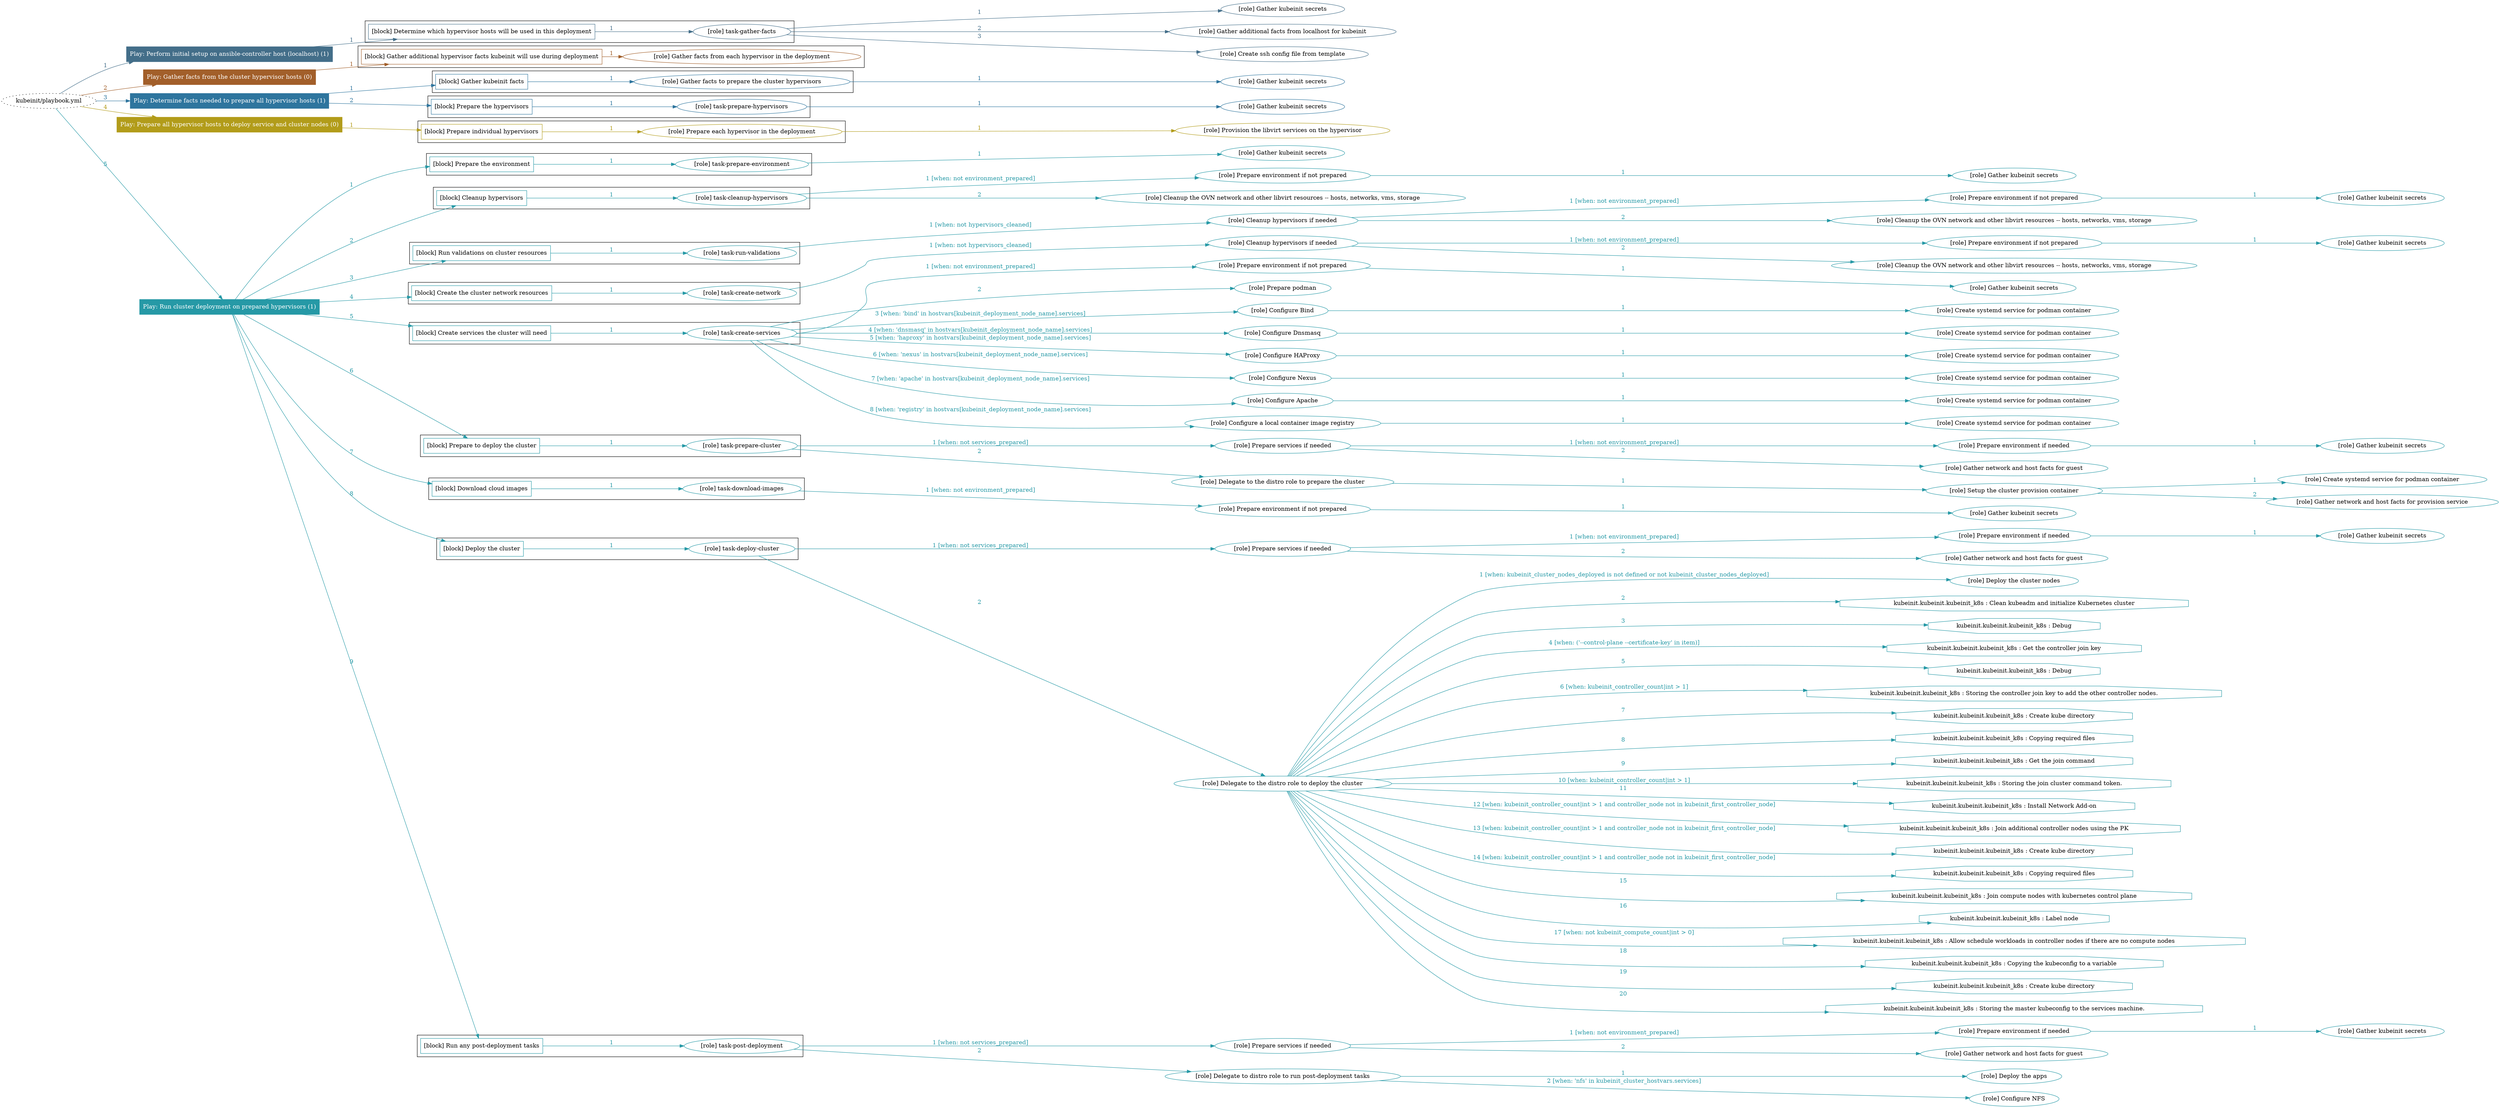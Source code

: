digraph {
	graph [concentrate=true ordering=in rankdir=LR ratio=fill]
	edge [esep=5 sep=10]
	"kubeinit/playbook.yml" [URL="/home/runner/work/kubeinit/kubeinit/kubeinit/playbook.yml" id=playbook_267b34f5 style=dotted]
	play_cfb86405 [label="Play: Perform initial setup on ansible-controller host (localhost) (1)" URL="/home/runner/work/kubeinit/kubeinit/kubeinit/playbook.yml" color="#436e89" fontcolor="#ffffff" id=play_cfb86405 shape=box style=filled tooltip=localhost]
	"kubeinit/playbook.yml" -> play_cfb86405 [label="1 " color="#436e89" fontcolor="#436e89" id=edge_9a1e7fe1 labeltooltip="1 " tooltip="1 "]
	subgraph "Gather kubeinit secrets" {
		role_c4e61688 [label="[role] Gather kubeinit secrets" URL="/home/runner/.ansible/collections/ansible_collections/kubeinit/kubeinit/roles/kubeinit_prepare/tasks/build_hypervisors_group.yml" color="#436e89" id=role_c4e61688 tooltip="Gather kubeinit secrets"]
	}
	subgraph "Gather additional facts from localhost for kubeinit" {
		role_446fd582 [label="[role] Gather additional facts from localhost for kubeinit" URL="/home/runner/.ansible/collections/ansible_collections/kubeinit/kubeinit/roles/kubeinit_prepare/tasks/build_hypervisors_group.yml" color="#436e89" id=role_446fd582 tooltip="Gather additional facts from localhost for kubeinit"]
	}
	subgraph "Create ssh config file from template" {
		role_e66ee4c1 [label="[role] Create ssh config file from template" URL="/home/runner/.ansible/collections/ansible_collections/kubeinit/kubeinit/roles/kubeinit_prepare/tasks/build_hypervisors_group.yml" color="#436e89" id=role_e66ee4c1 tooltip="Create ssh config file from template"]
	}
	subgraph "task-gather-facts" {
		role_22a87d66 [label="[role] task-gather-facts" URL="/home/runner/work/kubeinit/kubeinit/kubeinit/playbook.yml" color="#436e89" id=role_22a87d66 tooltip="task-gather-facts"]
		role_22a87d66 -> role_c4e61688 [label="1 " color="#436e89" fontcolor="#436e89" id=edge_9103dabb labeltooltip="1 " tooltip="1 "]
		role_22a87d66 -> role_446fd582 [label="2 " color="#436e89" fontcolor="#436e89" id=edge_141a5b4f labeltooltip="2 " tooltip="2 "]
		role_22a87d66 -> role_e66ee4c1 [label="3 " color="#436e89" fontcolor="#436e89" id=edge_f1392f89 labeltooltip="3 " tooltip="3 "]
	}
	subgraph "Play: Perform initial setup on ansible-controller host (localhost) (1)" {
		play_cfb86405 -> block_84fcfa62 [label=1 color="#436e89" fontcolor="#436e89" id=edge_03a87aba labeltooltip=1 tooltip=1]
		subgraph cluster_block_84fcfa62 {
			block_84fcfa62 [label="[block] Determine which hypervisor hosts will be used in this deployment" URL="/home/runner/work/kubeinit/kubeinit/kubeinit/playbook.yml" color="#436e89" id=block_84fcfa62 labeltooltip="Determine which hypervisor hosts will be used in this deployment" shape=box tooltip="Determine which hypervisor hosts will be used in this deployment"]
			block_84fcfa62 -> role_22a87d66 [label="1 " color="#436e89" fontcolor="#436e89" id=edge_a65cfc21 labeltooltip="1 " tooltip="1 "]
		}
	}
	play_f29558e9 [label="Play: Gather facts from the cluster hypervisor hosts (0)" URL="/home/runner/work/kubeinit/kubeinit/kubeinit/playbook.yml" color="#a25f2a" fontcolor="#ffffff" id=play_f29558e9 shape=box style=filled tooltip="Play: Gather facts from the cluster hypervisor hosts (0)"]
	"kubeinit/playbook.yml" -> play_f29558e9 [label="2 " color="#a25f2a" fontcolor="#a25f2a" id=edge_fa985500 labeltooltip="2 " tooltip="2 "]
	subgraph "Gather facts from each hypervisor in the deployment" {
		role_2090aa0c [label="[role] Gather facts from each hypervisor in the deployment" URL="/home/runner/work/kubeinit/kubeinit/kubeinit/playbook.yml" color="#a25f2a" id=role_2090aa0c tooltip="Gather facts from each hypervisor in the deployment"]
	}
	subgraph "Play: Gather facts from the cluster hypervisor hosts (0)" {
		play_f29558e9 -> block_03d14a46 [label=1 color="#a25f2a" fontcolor="#a25f2a" id=edge_c8e59771 labeltooltip=1 tooltip=1]
		subgraph cluster_block_03d14a46 {
			block_03d14a46 [label="[block] Gather additional hypervisor facts kubeinit will use during deployment" URL="/home/runner/work/kubeinit/kubeinit/kubeinit/playbook.yml" color="#a25f2a" id=block_03d14a46 labeltooltip="Gather additional hypervisor facts kubeinit will use during deployment" shape=box tooltip="Gather additional hypervisor facts kubeinit will use during deployment"]
			block_03d14a46 -> role_2090aa0c [label="1 " color="#a25f2a" fontcolor="#a25f2a" id=edge_35c76706 labeltooltip="1 " tooltip="1 "]
		}
	}
	play_41bcc16f [label="Play: Determine facts needed to prepare all hypervisor hosts (1)" URL="/home/runner/work/kubeinit/kubeinit/kubeinit/playbook.yml" color="#2e759e" fontcolor="#ffffff" id=play_41bcc16f shape=box style=filled tooltip=localhost]
	"kubeinit/playbook.yml" -> play_41bcc16f [label="3 " color="#2e759e" fontcolor="#2e759e" id=edge_e042280f labeltooltip="3 " tooltip="3 "]
	subgraph "Gather kubeinit secrets" {
		role_1fe06afa [label="[role] Gather kubeinit secrets" URL="/home/runner/.ansible/collections/ansible_collections/kubeinit/kubeinit/roles/kubeinit_prepare/tasks/gather_kubeinit_facts.yml" color="#2e759e" id=role_1fe06afa tooltip="Gather kubeinit secrets"]
	}
	subgraph "Gather facts to prepare the cluster hypervisors" {
		role_52e8d677 [label="[role] Gather facts to prepare the cluster hypervisors" URL="/home/runner/work/kubeinit/kubeinit/kubeinit/playbook.yml" color="#2e759e" id=role_52e8d677 tooltip="Gather facts to prepare the cluster hypervisors"]
		role_52e8d677 -> role_1fe06afa [label="1 " color="#2e759e" fontcolor="#2e759e" id=edge_5200043b labeltooltip="1 " tooltip="1 "]
	}
	subgraph "Gather kubeinit secrets" {
		role_bd03161e [label="[role] Gather kubeinit secrets" URL="/home/runner/.ansible/collections/ansible_collections/kubeinit/kubeinit/roles/kubeinit_prepare/tasks/gather_kubeinit_facts.yml" color="#2e759e" id=role_bd03161e tooltip="Gather kubeinit secrets"]
	}
	subgraph "task-prepare-hypervisors" {
		role_c8cdb16c [label="[role] task-prepare-hypervisors" URL="/home/runner/work/kubeinit/kubeinit/kubeinit/playbook.yml" color="#2e759e" id=role_c8cdb16c tooltip="task-prepare-hypervisors"]
		role_c8cdb16c -> role_bd03161e [label="1 " color="#2e759e" fontcolor="#2e759e" id=edge_f2d3259c labeltooltip="1 " tooltip="1 "]
	}
	subgraph "Play: Determine facts needed to prepare all hypervisor hosts (1)" {
		play_41bcc16f -> block_d14de48f [label=1 color="#2e759e" fontcolor="#2e759e" id=edge_2d37795e labeltooltip=1 tooltip=1]
		subgraph cluster_block_d14de48f {
			block_d14de48f [label="[block] Gather kubeinit facts" URL="/home/runner/work/kubeinit/kubeinit/kubeinit/playbook.yml" color="#2e759e" id=block_d14de48f labeltooltip="Gather kubeinit facts" shape=box tooltip="Gather kubeinit facts"]
			block_d14de48f -> role_52e8d677 [label="1 " color="#2e759e" fontcolor="#2e759e" id=edge_802eb917 labeltooltip="1 " tooltip="1 "]
		}
		play_41bcc16f -> block_8c5f31ff [label=2 color="#2e759e" fontcolor="#2e759e" id=edge_67c071f2 labeltooltip=2 tooltip=2]
		subgraph cluster_block_8c5f31ff {
			block_8c5f31ff [label="[block] Prepare the hypervisors" URL="/home/runner/work/kubeinit/kubeinit/kubeinit/playbook.yml" color="#2e759e" id=block_8c5f31ff labeltooltip="Prepare the hypervisors" shape=box tooltip="Prepare the hypervisors"]
			block_8c5f31ff -> role_c8cdb16c [label="1 " color="#2e759e" fontcolor="#2e759e" id=edge_d0198527 labeltooltip="1 " tooltip="1 "]
		}
	}
	play_d0228e97 [label="Play: Prepare all hypervisor hosts to deploy service and cluster nodes (0)" URL="/home/runner/work/kubeinit/kubeinit/kubeinit/playbook.yml" color="#b29c1a" fontcolor="#ffffff" id=play_d0228e97 shape=box style=filled tooltip="Play: Prepare all hypervisor hosts to deploy service and cluster nodes (0)"]
	"kubeinit/playbook.yml" -> play_d0228e97 [label="4 " color="#b29c1a" fontcolor="#b29c1a" id=edge_0a2c3f4d labeltooltip="4 " tooltip="4 "]
	subgraph "Provision the libvirt services on the hypervisor" {
		role_b2a4c560 [label="[role] Provision the libvirt services on the hypervisor" URL="/home/runner/.ansible/collections/ansible_collections/kubeinit/kubeinit/roles/kubeinit_prepare/tasks/prepare_hypervisor.yml" color="#b29c1a" id=role_b2a4c560 tooltip="Provision the libvirt services on the hypervisor"]
	}
	subgraph "Prepare each hypervisor in the deployment" {
		role_1ab6c9b9 [label="[role] Prepare each hypervisor in the deployment" URL="/home/runner/work/kubeinit/kubeinit/kubeinit/playbook.yml" color="#b29c1a" id=role_1ab6c9b9 tooltip="Prepare each hypervisor in the deployment"]
		role_1ab6c9b9 -> role_b2a4c560 [label="1 " color="#b29c1a" fontcolor="#b29c1a" id=edge_99f710c9 labeltooltip="1 " tooltip="1 "]
	}
	subgraph "Play: Prepare all hypervisor hosts to deploy service and cluster nodes (0)" {
		play_d0228e97 -> block_2d0dc244 [label=1 color="#b29c1a" fontcolor="#b29c1a" id=edge_32101f34 labeltooltip=1 tooltip=1]
		subgraph cluster_block_2d0dc244 {
			block_2d0dc244 [label="[block] Prepare individual hypervisors" URL="/home/runner/work/kubeinit/kubeinit/kubeinit/playbook.yml" color="#b29c1a" id=block_2d0dc244 labeltooltip="Prepare individual hypervisors" shape=box tooltip="Prepare individual hypervisors"]
			block_2d0dc244 -> role_1ab6c9b9 [label="1 " color="#b29c1a" fontcolor="#b29c1a" id=edge_76af52b1 labeltooltip="1 " tooltip="1 "]
		}
	}
	play_51a0118c [label="Play: Run cluster deployment on prepared hypervisors (1)" URL="/home/runner/work/kubeinit/kubeinit/kubeinit/playbook.yml" color="#2699a6" fontcolor="#ffffff" id=play_51a0118c shape=box style=filled tooltip=localhost]
	"kubeinit/playbook.yml" -> play_51a0118c [label="5 " color="#2699a6" fontcolor="#2699a6" id=edge_ab1a7d88 labeltooltip="5 " tooltip="5 "]
	subgraph "Gather kubeinit secrets" {
		role_6c624780 [label="[role] Gather kubeinit secrets" URL="/home/runner/.ansible/collections/ansible_collections/kubeinit/kubeinit/roles/kubeinit_prepare/tasks/gather_kubeinit_facts.yml" color="#2699a6" id=role_6c624780 tooltip="Gather kubeinit secrets"]
	}
	subgraph "task-prepare-environment" {
		role_34e4478d [label="[role] task-prepare-environment" URL="/home/runner/work/kubeinit/kubeinit/kubeinit/playbook.yml" color="#2699a6" id=role_34e4478d tooltip="task-prepare-environment"]
		role_34e4478d -> role_6c624780 [label="1 " color="#2699a6" fontcolor="#2699a6" id=edge_7e42ebcf labeltooltip="1 " tooltip="1 "]
	}
	subgraph "Gather kubeinit secrets" {
		role_11ab115b [label="[role] Gather kubeinit secrets" URL="/home/runner/.ansible/collections/ansible_collections/kubeinit/kubeinit/roles/kubeinit_prepare/tasks/gather_kubeinit_facts.yml" color="#2699a6" id=role_11ab115b tooltip="Gather kubeinit secrets"]
	}
	subgraph "Prepare environment if not prepared" {
		role_4e294cfa [label="[role] Prepare environment if not prepared" URL="/home/runner/.ansible/collections/ansible_collections/kubeinit/kubeinit/roles/kubeinit_prepare/tasks/cleanup_hypervisors.yml" color="#2699a6" id=role_4e294cfa tooltip="Prepare environment if not prepared"]
		role_4e294cfa -> role_11ab115b [label="1 " color="#2699a6" fontcolor="#2699a6" id=edge_221f16f3 labeltooltip="1 " tooltip="1 "]
	}
	subgraph "Cleanup the OVN network and other libvirt resources -- hosts, networks, vms, storage" {
		role_b98d9aa7 [label="[role] Cleanup the OVN network and other libvirt resources -- hosts, networks, vms, storage" URL="/home/runner/.ansible/collections/ansible_collections/kubeinit/kubeinit/roles/kubeinit_prepare/tasks/cleanup_hypervisors.yml" color="#2699a6" id=role_b98d9aa7 tooltip="Cleanup the OVN network and other libvirt resources -- hosts, networks, vms, storage"]
	}
	subgraph "task-cleanup-hypervisors" {
		role_f7abc70f [label="[role] task-cleanup-hypervisors" URL="/home/runner/work/kubeinit/kubeinit/kubeinit/playbook.yml" color="#2699a6" id=role_f7abc70f tooltip="task-cleanup-hypervisors"]
		role_f7abc70f -> role_4e294cfa [label="1 [when: not environment_prepared]" color="#2699a6" fontcolor="#2699a6" id=edge_f1f7a21a labeltooltip="1 [when: not environment_prepared]" tooltip="1 [when: not environment_prepared]"]
		role_f7abc70f -> role_b98d9aa7 [label="2 " color="#2699a6" fontcolor="#2699a6" id=edge_8faa37f9 labeltooltip="2 " tooltip="2 "]
	}
	subgraph "Gather kubeinit secrets" {
		role_02bf2512 [label="[role] Gather kubeinit secrets" URL="/home/runner/.ansible/collections/ansible_collections/kubeinit/kubeinit/roles/kubeinit_prepare/tasks/gather_kubeinit_facts.yml" color="#2699a6" id=role_02bf2512 tooltip="Gather kubeinit secrets"]
	}
	subgraph "Prepare environment if not prepared" {
		role_06d9a39a [label="[role] Prepare environment if not prepared" URL="/home/runner/.ansible/collections/ansible_collections/kubeinit/kubeinit/roles/kubeinit_prepare/tasks/cleanup_hypervisors.yml" color="#2699a6" id=role_06d9a39a tooltip="Prepare environment if not prepared"]
		role_06d9a39a -> role_02bf2512 [label="1 " color="#2699a6" fontcolor="#2699a6" id=edge_4dcc1b60 labeltooltip="1 " tooltip="1 "]
	}
	subgraph "Cleanup the OVN network and other libvirt resources -- hosts, networks, vms, storage" {
		role_d6b3c440 [label="[role] Cleanup the OVN network and other libvirt resources -- hosts, networks, vms, storage" URL="/home/runner/.ansible/collections/ansible_collections/kubeinit/kubeinit/roles/kubeinit_prepare/tasks/cleanup_hypervisors.yml" color="#2699a6" id=role_d6b3c440 tooltip="Cleanup the OVN network and other libvirt resources -- hosts, networks, vms, storage"]
	}
	subgraph "Cleanup hypervisors if needed" {
		role_5f800633 [label="[role] Cleanup hypervisors if needed" URL="/home/runner/.ansible/collections/ansible_collections/kubeinit/kubeinit/roles/kubeinit_validations/tasks/main.yml" color="#2699a6" id=role_5f800633 tooltip="Cleanup hypervisors if needed"]
		role_5f800633 -> role_06d9a39a [label="1 [when: not environment_prepared]" color="#2699a6" fontcolor="#2699a6" id=edge_b2179102 labeltooltip="1 [when: not environment_prepared]" tooltip="1 [when: not environment_prepared]"]
		role_5f800633 -> role_d6b3c440 [label="2 " color="#2699a6" fontcolor="#2699a6" id=edge_8edb7679 labeltooltip="2 " tooltip="2 "]
	}
	subgraph "task-run-validations" {
		role_2c49cd56 [label="[role] task-run-validations" URL="/home/runner/work/kubeinit/kubeinit/kubeinit/playbook.yml" color="#2699a6" id=role_2c49cd56 tooltip="task-run-validations"]
		role_2c49cd56 -> role_5f800633 [label="1 [when: not hypervisors_cleaned]" color="#2699a6" fontcolor="#2699a6" id=edge_9ed818ee labeltooltip="1 [when: not hypervisors_cleaned]" tooltip="1 [when: not hypervisors_cleaned]"]
	}
	subgraph "Gather kubeinit secrets" {
		role_a0bddc57 [label="[role] Gather kubeinit secrets" URL="/home/runner/.ansible/collections/ansible_collections/kubeinit/kubeinit/roles/kubeinit_prepare/tasks/gather_kubeinit_facts.yml" color="#2699a6" id=role_a0bddc57 tooltip="Gather kubeinit secrets"]
	}
	subgraph "Prepare environment if not prepared" {
		role_c130246d [label="[role] Prepare environment if not prepared" URL="/home/runner/.ansible/collections/ansible_collections/kubeinit/kubeinit/roles/kubeinit_prepare/tasks/cleanup_hypervisors.yml" color="#2699a6" id=role_c130246d tooltip="Prepare environment if not prepared"]
		role_c130246d -> role_a0bddc57 [label="1 " color="#2699a6" fontcolor="#2699a6" id=edge_11c1e264 labeltooltip="1 " tooltip="1 "]
	}
	subgraph "Cleanup the OVN network and other libvirt resources -- hosts, networks, vms, storage" {
		role_f156e945 [label="[role] Cleanup the OVN network and other libvirt resources -- hosts, networks, vms, storage" URL="/home/runner/.ansible/collections/ansible_collections/kubeinit/kubeinit/roles/kubeinit_prepare/tasks/cleanup_hypervisors.yml" color="#2699a6" id=role_f156e945 tooltip="Cleanup the OVN network and other libvirt resources -- hosts, networks, vms, storage"]
	}
	subgraph "Cleanup hypervisors if needed" {
		role_0053b70f [label="[role] Cleanup hypervisors if needed" URL="/home/runner/.ansible/collections/ansible_collections/kubeinit/kubeinit/roles/kubeinit_libvirt/tasks/create_network.yml" color="#2699a6" id=role_0053b70f tooltip="Cleanup hypervisors if needed"]
		role_0053b70f -> role_c130246d [label="1 [when: not environment_prepared]" color="#2699a6" fontcolor="#2699a6" id=edge_d68ce4f7 labeltooltip="1 [when: not environment_prepared]" tooltip="1 [when: not environment_prepared]"]
		role_0053b70f -> role_f156e945 [label="2 " color="#2699a6" fontcolor="#2699a6" id=edge_1ee9c2f0 labeltooltip="2 " tooltip="2 "]
	}
	subgraph "task-create-network" {
		role_139c9330 [label="[role] task-create-network" URL="/home/runner/work/kubeinit/kubeinit/kubeinit/playbook.yml" color="#2699a6" id=role_139c9330 tooltip="task-create-network"]
		role_139c9330 -> role_0053b70f [label="1 [when: not hypervisors_cleaned]" color="#2699a6" fontcolor="#2699a6" id=edge_5ad33e1b labeltooltip="1 [when: not hypervisors_cleaned]" tooltip="1 [when: not hypervisors_cleaned]"]
	}
	subgraph "Gather kubeinit secrets" {
		role_b49f3a77 [label="[role] Gather kubeinit secrets" URL="/home/runner/.ansible/collections/ansible_collections/kubeinit/kubeinit/roles/kubeinit_prepare/tasks/gather_kubeinit_facts.yml" color="#2699a6" id=role_b49f3a77 tooltip="Gather kubeinit secrets"]
	}
	subgraph "Prepare environment if not prepared" {
		role_ba397460 [label="[role] Prepare environment if not prepared" URL="/home/runner/.ansible/collections/ansible_collections/kubeinit/kubeinit/roles/kubeinit_services/tasks/main.yml" color="#2699a6" id=role_ba397460 tooltip="Prepare environment if not prepared"]
		role_ba397460 -> role_b49f3a77 [label="1 " color="#2699a6" fontcolor="#2699a6" id=edge_0c0cb5ae labeltooltip="1 " tooltip="1 "]
	}
	subgraph "Prepare podman" {
		role_a29f19cb [label="[role] Prepare podman" URL="/home/runner/.ansible/collections/ansible_collections/kubeinit/kubeinit/roles/kubeinit_services/tasks/00_create_service_pod.yml" color="#2699a6" id=role_a29f19cb tooltip="Prepare podman"]
	}
	subgraph "Create systemd service for podman container" {
		role_2ff88fc2 [label="[role] Create systemd service for podman container" URL="/home/runner/.ansible/collections/ansible_collections/kubeinit/kubeinit/roles/kubeinit_bind/tasks/main.yml" color="#2699a6" id=role_2ff88fc2 tooltip="Create systemd service for podman container"]
	}
	subgraph "Configure Bind" {
		role_48c5562b [label="[role] Configure Bind" URL="/home/runner/.ansible/collections/ansible_collections/kubeinit/kubeinit/roles/kubeinit_services/tasks/start_services_containers.yml" color="#2699a6" id=role_48c5562b tooltip="Configure Bind"]
		role_48c5562b -> role_2ff88fc2 [label="1 " color="#2699a6" fontcolor="#2699a6" id=edge_5bf933a1 labeltooltip="1 " tooltip="1 "]
	}
	subgraph "Create systemd service for podman container" {
		role_968ad195 [label="[role] Create systemd service for podman container" URL="/home/runner/.ansible/collections/ansible_collections/kubeinit/kubeinit/roles/kubeinit_dnsmasq/tasks/main.yml" color="#2699a6" id=role_968ad195 tooltip="Create systemd service for podman container"]
	}
	subgraph "Configure Dnsmasq" {
		role_f0802bb3 [label="[role] Configure Dnsmasq" URL="/home/runner/.ansible/collections/ansible_collections/kubeinit/kubeinit/roles/kubeinit_services/tasks/start_services_containers.yml" color="#2699a6" id=role_f0802bb3 tooltip="Configure Dnsmasq"]
		role_f0802bb3 -> role_968ad195 [label="1 " color="#2699a6" fontcolor="#2699a6" id=edge_8ccec3f9 labeltooltip="1 " tooltip="1 "]
	}
	subgraph "Create systemd service for podman container" {
		role_ccd529eb [label="[role] Create systemd service for podman container" URL="/home/runner/.ansible/collections/ansible_collections/kubeinit/kubeinit/roles/kubeinit_haproxy/tasks/main.yml" color="#2699a6" id=role_ccd529eb tooltip="Create systemd service for podman container"]
	}
	subgraph "Configure HAProxy" {
		role_1d710a14 [label="[role] Configure HAProxy" URL="/home/runner/.ansible/collections/ansible_collections/kubeinit/kubeinit/roles/kubeinit_services/tasks/start_services_containers.yml" color="#2699a6" id=role_1d710a14 tooltip="Configure HAProxy"]
		role_1d710a14 -> role_ccd529eb [label="1 " color="#2699a6" fontcolor="#2699a6" id=edge_7c69ddbb labeltooltip="1 " tooltip="1 "]
	}
	subgraph "Create systemd service for podman container" {
		role_bade3e16 [label="[role] Create systemd service for podman container" URL="/home/runner/.ansible/collections/ansible_collections/kubeinit/kubeinit/roles/kubeinit_nexus/tasks/main.yml" color="#2699a6" id=role_bade3e16 tooltip="Create systemd service for podman container"]
	}
	subgraph "Configure Nexus" {
		role_c07df5cd [label="[role] Configure Nexus" URL="/home/runner/.ansible/collections/ansible_collections/kubeinit/kubeinit/roles/kubeinit_services/tasks/start_services_containers.yml" color="#2699a6" id=role_c07df5cd tooltip="Configure Nexus"]
		role_c07df5cd -> role_bade3e16 [label="1 " color="#2699a6" fontcolor="#2699a6" id=edge_f7bf66e8 labeltooltip="1 " tooltip="1 "]
	}
	subgraph "Create systemd service for podman container" {
		role_fc03ba5b [label="[role] Create systemd service for podman container" URL="/home/runner/.ansible/collections/ansible_collections/kubeinit/kubeinit/roles/kubeinit_apache/tasks/main.yml" color="#2699a6" id=role_fc03ba5b tooltip="Create systemd service for podman container"]
	}
	subgraph "Configure Apache" {
		role_1d21ae3f [label="[role] Configure Apache" URL="/home/runner/.ansible/collections/ansible_collections/kubeinit/kubeinit/roles/kubeinit_services/tasks/start_services_containers.yml" color="#2699a6" id=role_1d21ae3f tooltip="Configure Apache"]
		role_1d21ae3f -> role_fc03ba5b [label="1 " color="#2699a6" fontcolor="#2699a6" id=edge_2bfb3752 labeltooltip="1 " tooltip="1 "]
	}
	subgraph "Create systemd service for podman container" {
		role_54ecf9d6 [label="[role] Create systemd service for podman container" URL="/home/runner/.ansible/collections/ansible_collections/kubeinit/kubeinit/roles/kubeinit_registry/tasks/main.yml" color="#2699a6" id=role_54ecf9d6 tooltip="Create systemd service for podman container"]
	}
	subgraph "Configure a local container image registry" {
		role_12029eb4 [label="[role] Configure a local container image registry" URL="/home/runner/.ansible/collections/ansible_collections/kubeinit/kubeinit/roles/kubeinit_services/tasks/start_services_containers.yml" color="#2699a6" id=role_12029eb4 tooltip="Configure a local container image registry"]
		role_12029eb4 -> role_54ecf9d6 [label="1 " color="#2699a6" fontcolor="#2699a6" id=edge_6d7a6768 labeltooltip="1 " tooltip="1 "]
	}
	subgraph "task-create-services" {
		role_9f51677e [label="[role] task-create-services" URL="/home/runner/work/kubeinit/kubeinit/kubeinit/playbook.yml" color="#2699a6" id=role_9f51677e tooltip="task-create-services"]
		role_9f51677e -> role_ba397460 [label="1 [when: not environment_prepared]" color="#2699a6" fontcolor="#2699a6" id=edge_b977f23d labeltooltip="1 [when: not environment_prepared]" tooltip="1 [when: not environment_prepared]"]
		role_9f51677e -> role_a29f19cb [label="2 " color="#2699a6" fontcolor="#2699a6" id=edge_2ee1219e labeltooltip="2 " tooltip="2 "]
		role_9f51677e -> role_48c5562b [label="3 [when: 'bind' in hostvars[kubeinit_deployment_node_name].services]" color="#2699a6" fontcolor="#2699a6" id=edge_097247b8 labeltooltip="3 [when: 'bind' in hostvars[kubeinit_deployment_node_name].services]" tooltip="3 [when: 'bind' in hostvars[kubeinit_deployment_node_name].services]"]
		role_9f51677e -> role_f0802bb3 [label="4 [when: 'dnsmasq' in hostvars[kubeinit_deployment_node_name].services]" color="#2699a6" fontcolor="#2699a6" id=edge_2a7b46c3 labeltooltip="4 [when: 'dnsmasq' in hostvars[kubeinit_deployment_node_name].services]" tooltip="4 [when: 'dnsmasq' in hostvars[kubeinit_deployment_node_name].services]"]
		role_9f51677e -> role_1d710a14 [label="5 [when: 'haproxy' in hostvars[kubeinit_deployment_node_name].services]" color="#2699a6" fontcolor="#2699a6" id=edge_96371421 labeltooltip="5 [when: 'haproxy' in hostvars[kubeinit_deployment_node_name].services]" tooltip="5 [when: 'haproxy' in hostvars[kubeinit_deployment_node_name].services]"]
		role_9f51677e -> role_c07df5cd [label="6 [when: 'nexus' in hostvars[kubeinit_deployment_node_name].services]" color="#2699a6" fontcolor="#2699a6" id=edge_9a54829d labeltooltip="6 [when: 'nexus' in hostvars[kubeinit_deployment_node_name].services]" tooltip="6 [when: 'nexus' in hostvars[kubeinit_deployment_node_name].services]"]
		role_9f51677e -> role_1d21ae3f [label="7 [when: 'apache' in hostvars[kubeinit_deployment_node_name].services]" color="#2699a6" fontcolor="#2699a6" id=edge_75ffc944 labeltooltip="7 [when: 'apache' in hostvars[kubeinit_deployment_node_name].services]" tooltip="7 [when: 'apache' in hostvars[kubeinit_deployment_node_name].services]"]
		role_9f51677e -> role_12029eb4 [label="8 [when: 'registry' in hostvars[kubeinit_deployment_node_name].services]" color="#2699a6" fontcolor="#2699a6" id=edge_c1986328 labeltooltip="8 [when: 'registry' in hostvars[kubeinit_deployment_node_name].services]" tooltip="8 [when: 'registry' in hostvars[kubeinit_deployment_node_name].services]"]
	}
	subgraph "Gather kubeinit secrets" {
		role_9c6d9459 [label="[role] Gather kubeinit secrets" URL="/home/runner/.ansible/collections/ansible_collections/kubeinit/kubeinit/roles/kubeinit_prepare/tasks/gather_kubeinit_facts.yml" color="#2699a6" id=role_9c6d9459 tooltip="Gather kubeinit secrets"]
	}
	subgraph "Prepare environment if needed" {
		role_91859df1 [label="[role] Prepare environment if needed" URL="/home/runner/.ansible/collections/ansible_collections/kubeinit/kubeinit/roles/kubeinit_services/tasks/prepare_services.yml" color="#2699a6" id=role_91859df1 tooltip="Prepare environment if needed"]
		role_91859df1 -> role_9c6d9459 [label="1 " color="#2699a6" fontcolor="#2699a6" id=edge_a45956e9 labeltooltip="1 " tooltip="1 "]
	}
	subgraph "Gather network and host facts for guest" {
		role_e5f85e8b [label="[role] Gather network and host facts for guest" URL="/home/runner/.ansible/collections/ansible_collections/kubeinit/kubeinit/roles/kubeinit_services/tasks/prepare_services.yml" color="#2699a6" id=role_e5f85e8b tooltip="Gather network and host facts for guest"]
	}
	subgraph "Prepare services if needed" {
		role_a0297a8e [label="[role] Prepare services if needed" URL="/home/runner/.ansible/collections/ansible_collections/kubeinit/kubeinit/roles/kubeinit_prepare/tasks/prepare_cluster.yml" color="#2699a6" id=role_a0297a8e tooltip="Prepare services if needed"]
		role_a0297a8e -> role_91859df1 [label="1 [when: not environment_prepared]" color="#2699a6" fontcolor="#2699a6" id=edge_05dbc55b labeltooltip="1 [when: not environment_prepared]" tooltip="1 [when: not environment_prepared]"]
		role_a0297a8e -> role_e5f85e8b [label="2 " color="#2699a6" fontcolor="#2699a6" id=edge_20b40bfe labeltooltip="2 " tooltip="2 "]
	}
	subgraph "Create systemd service for podman container" {
		role_dd7ee89d [label="[role] Create systemd service for podman container" URL="/home/runner/.ansible/collections/ansible_collections/kubeinit/kubeinit/roles/kubeinit_services/tasks/create_provision_container.yml" color="#2699a6" id=role_dd7ee89d tooltip="Create systemd service for podman container"]
	}
	subgraph "Gather network and host facts for provision service" {
		role_90c631b5 [label="[role] Gather network and host facts for provision service" URL="/home/runner/.ansible/collections/ansible_collections/kubeinit/kubeinit/roles/kubeinit_services/tasks/create_provision_container.yml" color="#2699a6" id=role_90c631b5 tooltip="Gather network and host facts for provision service"]
	}
	subgraph "Setup the cluster provision container" {
		role_64fa5ea3 [label="[role] Setup the cluster provision container" URL="/home/runner/.ansible/collections/ansible_collections/kubeinit/kubeinit/roles/kubeinit_k8s/tasks/prepare_cluster.yml" color="#2699a6" id=role_64fa5ea3 tooltip="Setup the cluster provision container"]
		role_64fa5ea3 -> role_dd7ee89d [label="1 " color="#2699a6" fontcolor="#2699a6" id=edge_6bb71517 labeltooltip="1 " tooltip="1 "]
		role_64fa5ea3 -> role_90c631b5 [label="2 " color="#2699a6" fontcolor="#2699a6" id=edge_cf108942 labeltooltip="2 " tooltip="2 "]
	}
	subgraph "Delegate to the distro role to prepare the cluster" {
		role_1c8cb3d1 [label="[role] Delegate to the distro role to prepare the cluster" URL="/home/runner/.ansible/collections/ansible_collections/kubeinit/kubeinit/roles/kubeinit_prepare/tasks/prepare_cluster.yml" color="#2699a6" id=role_1c8cb3d1 tooltip="Delegate to the distro role to prepare the cluster"]
		role_1c8cb3d1 -> role_64fa5ea3 [label="1 " color="#2699a6" fontcolor="#2699a6" id=edge_bd1cbe6f labeltooltip="1 " tooltip="1 "]
	}
	subgraph "task-prepare-cluster" {
		role_e1233eb5 [label="[role] task-prepare-cluster" URL="/home/runner/work/kubeinit/kubeinit/kubeinit/playbook.yml" color="#2699a6" id=role_e1233eb5 tooltip="task-prepare-cluster"]
		role_e1233eb5 -> role_a0297a8e [label="1 [when: not services_prepared]" color="#2699a6" fontcolor="#2699a6" id=edge_3bd03e00 labeltooltip="1 [when: not services_prepared]" tooltip="1 [when: not services_prepared]"]
		role_e1233eb5 -> role_1c8cb3d1 [label="2 " color="#2699a6" fontcolor="#2699a6" id=edge_f3f52f27 labeltooltip="2 " tooltip="2 "]
	}
	subgraph "Gather kubeinit secrets" {
		role_2fb06472 [label="[role] Gather kubeinit secrets" URL="/home/runner/.ansible/collections/ansible_collections/kubeinit/kubeinit/roles/kubeinit_prepare/tasks/gather_kubeinit_facts.yml" color="#2699a6" id=role_2fb06472 tooltip="Gather kubeinit secrets"]
	}
	subgraph "Prepare environment if not prepared" {
		role_a286dd5a [label="[role] Prepare environment if not prepared" URL="/home/runner/.ansible/collections/ansible_collections/kubeinit/kubeinit/roles/kubeinit_libvirt/tasks/download_cloud_images.yml" color="#2699a6" id=role_a286dd5a tooltip="Prepare environment if not prepared"]
		role_a286dd5a -> role_2fb06472 [label="1 " color="#2699a6" fontcolor="#2699a6" id=edge_22a9eb6b labeltooltip="1 " tooltip="1 "]
	}
	subgraph "task-download-images" {
		role_992b3a65 [label="[role] task-download-images" URL="/home/runner/work/kubeinit/kubeinit/kubeinit/playbook.yml" color="#2699a6" id=role_992b3a65 tooltip="task-download-images"]
		role_992b3a65 -> role_a286dd5a [label="1 [when: not environment_prepared]" color="#2699a6" fontcolor="#2699a6" id=edge_2862d17d labeltooltip="1 [when: not environment_prepared]" tooltip="1 [when: not environment_prepared]"]
	}
	subgraph "Gather kubeinit secrets" {
		role_7a9d6169 [label="[role] Gather kubeinit secrets" URL="/home/runner/.ansible/collections/ansible_collections/kubeinit/kubeinit/roles/kubeinit_prepare/tasks/gather_kubeinit_facts.yml" color="#2699a6" id=role_7a9d6169 tooltip="Gather kubeinit secrets"]
	}
	subgraph "Prepare environment if needed" {
		role_b2431aa4 [label="[role] Prepare environment if needed" URL="/home/runner/.ansible/collections/ansible_collections/kubeinit/kubeinit/roles/kubeinit_services/tasks/prepare_services.yml" color="#2699a6" id=role_b2431aa4 tooltip="Prepare environment if needed"]
		role_b2431aa4 -> role_7a9d6169 [label="1 " color="#2699a6" fontcolor="#2699a6" id=edge_e55ae670 labeltooltip="1 " tooltip="1 "]
	}
	subgraph "Gather network and host facts for guest" {
		role_7f156945 [label="[role] Gather network and host facts for guest" URL="/home/runner/.ansible/collections/ansible_collections/kubeinit/kubeinit/roles/kubeinit_services/tasks/prepare_services.yml" color="#2699a6" id=role_7f156945 tooltip="Gather network and host facts for guest"]
	}
	subgraph "Prepare services if needed" {
		role_6437db1b [label="[role] Prepare services if needed" URL="/home/runner/.ansible/collections/ansible_collections/kubeinit/kubeinit/roles/kubeinit_prepare/tasks/deploy_cluster.yml" color="#2699a6" id=role_6437db1b tooltip="Prepare services if needed"]
		role_6437db1b -> role_b2431aa4 [label="1 [when: not environment_prepared]" color="#2699a6" fontcolor="#2699a6" id=edge_0240216b labeltooltip="1 [when: not environment_prepared]" tooltip="1 [when: not environment_prepared]"]
		role_6437db1b -> role_7f156945 [label="2 " color="#2699a6" fontcolor="#2699a6" id=edge_2fa8b34a labeltooltip="2 " tooltip="2 "]
	}
	subgraph "Deploy the cluster nodes" {
		role_3b8df1f2 [label="[role] Deploy the cluster nodes" URL="/home/runner/.ansible/collections/ansible_collections/kubeinit/kubeinit/roles/kubeinit_k8s/tasks/main.yml" color="#2699a6" id=role_3b8df1f2 tooltip="Deploy the cluster nodes"]
	}
	subgraph "Delegate to the distro role to deploy the cluster" {
		role_3e8f51b3 [label="[role] Delegate to the distro role to deploy the cluster" URL="/home/runner/.ansible/collections/ansible_collections/kubeinit/kubeinit/roles/kubeinit_prepare/tasks/deploy_cluster.yml" color="#2699a6" id=role_3e8f51b3 tooltip="Delegate to the distro role to deploy the cluster"]
		role_3e8f51b3 -> role_3b8df1f2 [label="1 [when: kubeinit_cluster_nodes_deployed is not defined or not kubeinit_cluster_nodes_deployed]" color="#2699a6" fontcolor="#2699a6" id=edge_85b92348 labeltooltip="1 [when: kubeinit_cluster_nodes_deployed is not defined or not kubeinit_cluster_nodes_deployed]" tooltip="1 [when: kubeinit_cluster_nodes_deployed is not defined or not kubeinit_cluster_nodes_deployed]"]
		task_cbc27961 [label="kubeinit.kubeinit.kubeinit_k8s : Clean kubeadm and initialize Kubernetes cluster" URL="/home/runner/.ansible/collections/ansible_collections/kubeinit/kubeinit/roles/kubeinit_k8s/tasks/main.yml" color="#2699a6" id=task_cbc27961 shape=octagon tooltip="kubeinit.kubeinit.kubeinit_k8s : Clean kubeadm and initialize Kubernetes cluster"]
		role_3e8f51b3 -> task_cbc27961 [label="2 " color="#2699a6" fontcolor="#2699a6" id=edge_e82bc496 labeltooltip="2 " tooltip="2 "]
		task_b03a27ec [label="kubeinit.kubeinit.kubeinit_k8s : Debug" URL="/home/runner/.ansible/collections/ansible_collections/kubeinit/kubeinit/roles/kubeinit_k8s/tasks/main.yml" color="#2699a6" id=task_b03a27ec shape=octagon tooltip="kubeinit.kubeinit.kubeinit_k8s : Debug"]
		role_3e8f51b3 -> task_b03a27ec [label="3 " color="#2699a6" fontcolor="#2699a6" id=edge_833c392f labeltooltip="3 " tooltip="3 "]
		task_e0a0ae6c [label="kubeinit.kubeinit.kubeinit_k8s : Get the controller join key" URL="/home/runner/.ansible/collections/ansible_collections/kubeinit/kubeinit/roles/kubeinit_k8s/tasks/main.yml" color="#2699a6" id=task_e0a0ae6c shape=octagon tooltip="kubeinit.kubeinit.kubeinit_k8s : Get the controller join key"]
		role_3e8f51b3 -> task_e0a0ae6c [label="4 [when: ('--control-plane --certificate-key' in item)]" color="#2699a6" fontcolor="#2699a6" id=edge_8b2240ad labeltooltip="4 [when: ('--control-plane --certificate-key' in item)]" tooltip="4 [when: ('--control-plane --certificate-key' in item)]"]
		task_8a13702a [label="kubeinit.kubeinit.kubeinit_k8s : Debug" URL="/home/runner/.ansible/collections/ansible_collections/kubeinit/kubeinit/roles/kubeinit_k8s/tasks/main.yml" color="#2699a6" id=task_8a13702a shape=octagon tooltip="kubeinit.kubeinit.kubeinit_k8s : Debug"]
		role_3e8f51b3 -> task_8a13702a [label="5 " color="#2699a6" fontcolor="#2699a6" id=edge_4e312e03 labeltooltip="5 " tooltip="5 "]
		task_f5be8eb7 [label="kubeinit.kubeinit.kubeinit_k8s : Storing the controller join key to add the other controller nodes." URL="/home/runner/.ansible/collections/ansible_collections/kubeinit/kubeinit/roles/kubeinit_k8s/tasks/main.yml" color="#2699a6" id=task_f5be8eb7 shape=octagon tooltip="kubeinit.kubeinit.kubeinit_k8s : Storing the controller join key to add the other controller nodes."]
		role_3e8f51b3 -> task_f5be8eb7 [label="6 [when: kubeinit_controller_count|int > 1]" color="#2699a6" fontcolor="#2699a6" id=edge_be5115b2 labeltooltip="6 [when: kubeinit_controller_count|int > 1]" tooltip="6 [when: kubeinit_controller_count|int > 1]"]
		task_f810c970 [label="kubeinit.kubeinit.kubeinit_k8s : Create kube directory" URL="/home/runner/.ansible/collections/ansible_collections/kubeinit/kubeinit/roles/kubeinit_k8s/tasks/main.yml" color="#2699a6" id=task_f810c970 shape=octagon tooltip="kubeinit.kubeinit.kubeinit_k8s : Create kube directory"]
		role_3e8f51b3 -> task_f810c970 [label="7 " color="#2699a6" fontcolor="#2699a6" id=edge_e731320f labeltooltip="7 " tooltip="7 "]
		task_8861fa4e [label="kubeinit.kubeinit.kubeinit_k8s : Copying required files" URL="/home/runner/.ansible/collections/ansible_collections/kubeinit/kubeinit/roles/kubeinit_k8s/tasks/main.yml" color="#2699a6" id=task_8861fa4e shape=octagon tooltip="kubeinit.kubeinit.kubeinit_k8s : Copying required files"]
		role_3e8f51b3 -> task_8861fa4e [label="8 " color="#2699a6" fontcolor="#2699a6" id=edge_df04ad75 labeltooltip="8 " tooltip="8 "]
		task_52aad778 [label="kubeinit.kubeinit.kubeinit_k8s : Get the join command" URL="/home/runner/.ansible/collections/ansible_collections/kubeinit/kubeinit/roles/kubeinit_k8s/tasks/main.yml" color="#2699a6" id=task_52aad778 shape=octagon tooltip="kubeinit.kubeinit.kubeinit_k8s : Get the join command"]
		role_3e8f51b3 -> task_52aad778 [label="9 " color="#2699a6" fontcolor="#2699a6" id=edge_f3ad1bcd labeltooltip="9 " tooltip="9 "]
		task_a29dc0cd [label="kubeinit.kubeinit.kubeinit_k8s : Storing the join cluster command token." URL="/home/runner/.ansible/collections/ansible_collections/kubeinit/kubeinit/roles/kubeinit_k8s/tasks/main.yml" color="#2699a6" id=task_a29dc0cd shape=octagon tooltip="kubeinit.kubeinit.kubeinit_k8s : Storing the join cluster command token."]
		role_3e8f51b3 -> task_a29dc0cd [label="10 [when: kubeinit_controller_count|int > 1]" color="#2699a6" fontcolor="#2699a6" id=edge_27faf71c labeltooltip="10 [when: kubeinit_controller_count|int > 1]" tooltip="10 [when: kubeinit_controller_count|int > 1]"]
		task_8501be2c [label="kubeinit.kubeinit.kubeinit_k8s : Install Network Add-on" URL="/home/runner/.ansible/collections/ansible_collections/kubeinit/kubeinit/roles/kubeinit_k8s/tasks/main.yml" color="#2699a6" id=task_8501be2c shape=octagon tooltip="kubeinit.kubeinit.kubeinit_k8s : Install Network Add-on"]
		role_3e8f51b3 -> task_8501be2c [label="11 " color="#2699a6" fontcolor="#2699a6" id=edge_d703e38d labeltooltip="11 " tooltip="11 "]
		task_c6116cf1 [label="kubeinit.kubeinit.kubeinit_k8s : Join additional controller nodes using the PK" URL="/home/runner/.ansible/collections/ansible_collections/kubeinit/kubeinit/roles/kubeinit_k8s/tasks/main.yml" color="#2699a6" id=task_c6116cf1 shape=octagon tooltip="kubeinit.kubeinit.kubeinit_k8s : Join additional controller nodes using the PK"]
		role_3e8f51b3 -> task_c6116cf1 [label="12 [when: kubeinit_controller_count|int > 1 and controller_node not in kubeinit_first_controller_node]" color="#2699a6" fontcolor="#2699a6" id=edge_13ae0415 labeltooltip="12 [when: kubeinit_controller_count|int > 1 and controller_node not in kubeinit_first_controller_node]" tooltip="12 [when: kubeinit_controller_count|int > 1 and controller_node not in kubeinit_first_controller_node]"]
		task_ba0526c0 [label="kubeinit.kubeinit.kubeinit_k8s : Create kube directory" URL="/home/runner/.ansible/collections/ansible_collections/kubeinit/kubeinit/roles/kubeinit_k8s/tasks/main.yml" color="#2699a6" id=task_ba0526c0 shape=octagon tooltip="kubeinit.kubeinit.kubeinit_k8s : Create kube directory"]
		role_3e8f51b3 -> task_ba0526c0 [label="13 [when: kubeinit_controller_count|int > 1 and controller_node not in kubeinit_first_controller_node]" color="#2699a6" fontcolor="#2699a6" id=edge_ee1cf8e7 labeltooltip="13 [when: kubeinit_controller_count|int > 1 and controller_node not in kubeinit_first_controller_node]" tooltip="13 [when: kubeinit_controller_count|int > 1 and controller_node not in kubeinit_first_controller_node]"]
		task_5fe5decb [label="kubeinit.kubeinit.kubeinit_k8s : Copying required files" URL="/home/runner/.ansible/collections/ansible_collections/kubeinit/kubeinit/roles/kubeinit_k8s/tasks/main.yml" color="#2699a6" id=task_5fe5decb shape=octagon tooltip="kubeinit.kubeinit.kubeinit_k8s : Copying required files"]
		role_3e8f51b3 -> task_5fe5decb [label="14 [when: kubeinit_controller_count|int > 1 and controller_node not in kubeinit_first_controller_node]" color="#2699a6" fontcolor="#2699a6" id=edge_b7a46dbe labeltooltip="14 [when: kubeinit_controller_count|int > 1 and controller_node not in kubeinit_first_controller_node]" tooltip="14 [when: kubeinit_controller_count|int > 1 and controller_node not in kubeinit_first_controller_node]"]
		task_53c301ff [label="kubeinit.kubeinit.kubeinit_k8s : Join compute nodes with kubernetes control plane" URL="/home/runner/.ansible/collections/ansible_collections/kubeinit/kubeinit/roles/kubeinit_k8s/tasks/main.yml" color="#2699a6" id=task_53c301ff shape=octagon tooltip="kubeinit.kubeinit.kubeinit_k8s : Join compute nodes with kubernetes control plane"]
		role_3e8f51b3 -> task_53c301ff [label="15 " color="#2699a6" fontcolor="#2699a6" id=edge_21aa91f8 labeltooltip="15 " tooltip="15 "]
		task_9f7368ba [label="kubeinit.kubeinit.kubeinit_k8s : Label node" URL="/home/runner/.ansible/collections/ansible_collections/kubeinit/kubeinit/roles/kubeinit_k8s/tasks/main.yml" color="#2699a6" id=task_9f7368ba shape=octagon tooltip="kubeinit.kubeinit.kubeinit_k8s : Label node"]
		role_3e8f51b3 -> task_9f7368ba [label="16 " color="#2699a6" fontcolor="#2699a6" id=edge_e8975edb labeltooltip="16 " tooltip="16 "]
		task_1d51ae46 [label="kubeinit.kubeinit.kubeinit_k8s : Allow schedule workloads in controller nodes if there are no compute nodes" URL="/home/runner/.ansible/collections/ansible_collections/kubeinit/kubeinit/roles/kubeinit_k8s/tasks/main.yml" color="#2699a6" id=task_1d51ae46 shape=octagon tooltip="kubeinit.kubeinit.kubeinit_k8s : Allow schedule workloads in controller nodes if there are no compute nodes"]
		role_3e8f51b3 -> task_1d51ae46 [label="17 [when: not kubeinit_compute_count|int > 0]" color="#2699a6" fontcolor="#2699a6" id=edge_ee6e7b08 labeltooltip="17 [when: not kubeinit_compute_count|int > 0]" tooltip="17 [when: not kubeinit_compute_count|int > 0]"]
		task_21b9687c [label="kubeinit.kubeinit.kubeinit_k8s : Copying the kubeconfig to a variable" URL="/home/runner/.ansible/collections/ansible_collections/kubeinit/kubeinit/roles/kubeinit_k8s/tasks/main.yml" color="#2699a6" id=task_21b9687c shape=octagon tooltip="kubeinit.kubeinit.kubeinit_k8s : Copying the kubeconfig to a variable"]
		role_3e8f51b3 -> task_21b9687c [label="18 " color="#2699a6" fontcolor="#2699a6" id=edge_1b985f6a labeltooltip="18 " tooltip="18 "]
		task_8c9d8a4f [label="kubeinit.kubeinit.kubeinit_k8s : Create kube directory" URL="/home/runner/.ansible/collections/ansible_collections/kubeinit/kubeinit/roles/kubeinit_k8s/tasks/main.yml" color="#2699a6" id=task_8c9d8a4f shape=octagon tooltip="kubeinit.kubeinit.kubeinit_k8s : Create kube directory"]
		role_3e8f51b3 -> task_8c9d8a4f [label="19 " color="#2699a6" fontcolor="#2699a6" id=edge_381ef0cc labeltooltip="19 " tooltip="19 "]
		task_f6da61e9 [label="kubeinit.kubeinit.kubeinit_k8s : Storing the master kubeconfig to the services machine." URL="/home/runner/.ansible/collections/ansible_collections/kubeinit/kubeinit/roles/kubeinit_k8s/tasks/main.yml" color="#2699a6" id=task_f6da61e9 shape=octagon tooltip="kubeinit.kubeinit.kubeinit_k8s : Storing the master kubeconfig to the services machine."]
		role_3e8f51b3 -> task_f6da61e9 [label="20 " color="#2699a6" fontcolor="#2699a6" id=edge_f9c99086 labeltooltip="20 " tooltip="20 "]
	}
	subgraph "task-deploy-cluster" {
		role_b3cae13a [label="[role] task-deploy-cluster" URL="/home/runner/work/kubeinit/kubeinit/kubeinit/playbook.yml" color="#2699a6" id=role_b3cae13a tooltip="task-deploy-cluster"]
		role_b3cae13a -> role_6437db1b [label="1 [when: not services_prepared]" color="#2699a6" fontcolor="#2699a6" id=edge_ff8449fe labeltooltip="1 [when: not services_prepared]" tooltip="1 [when: not services_prepared]"]
		role_b3cae13a -> role_3e8f51b3 [label="2 " color="#2699a6" fontcolor="#2699a6" id=edge_c067f66f labeltooltip="2 " tooltip="2 "]
	}
	subgraph "Gather kubeinit secrets" {
		role_8475fc67 [label="[role] Gather kubeinit secrets" URL="/home/runner/.ansible/collections/ansible_collections/kubeinit/kubeinit/roles/kubeinit_prepare/tasks/gather_kubeinit_facts.yml" color="#2699a6" id=role_8475fc67 tooltip="Gather kubeinit secrets"]
	}
	subgraph "Prepare environment if needed" {
		role_580475f6 [label="[role] Prepare environment if needed" URL="/home/runner/.ansible/collections/ansible_collections/kubeinit/kubeinit/roles/kubeinit_services/tasks/prepare_services.yml" color="#2699a6" id=role_580475f6 tooltip="Prepare environment if needed"]
		role_580475f6 -> role_8475fc67 [label="1 " color="#2699a6" fontcolor="#2699a6" id=edge_614e05bb labeltooltip="1 " tooltip="1 "]
	}
	subgraph "Gather network and host facts for guest" {
		role_141a8157 [label="[role] Gather network and host facts for guest" URL="/home/runner/.ansible/collections/ansible_collections/kubeinit/kubeinit/roles/kubeinit_services/tasks/prepare_services.yml" color="#2699a6" id=role_141a8157 tooltip="Gather network and host facts for guest"]
	}
	subgraph "Prepare services if needed" {
		role_65994105 [label="[role] Prepare services if needed" URL="/home/runner/.ansible/collections/ansible_collections/kubeinit/kubeinit/roles/kubeinit_prepare/tasks/post_deployment.yml" color="#2699a6" id=role_65994105 tooltip="Prepare services if needed"]
		role_65994105 -> role_580475f6 [label="1 [when: not environment_prepared]" color="#2699a6" fontcolor="#2699a6" id=edge_9debe175 labeltooltip="1 [when: not environment_prepared]" tooltip="1 [when: not environment_prepared]"]
		role_65994105 -> role_141a8157 [label="2 " color="#2699a6" fontcolor="#2699a6" id=edge_1d3d00a6 labeltooltip="2 " tooltip="2 "]
	}
	subgraph "Deploy the apps" {
		role_955a34f2 [label="[role] Deploy the apps" URL="/home/runner/.ansible/collections/ansible_collections/kubeinit/kubeinit/roles/kubeinit_k8s/tasks/post_deployment_tasks.yml" color="#2699a6" id=role_955a34f2 tooltip="Deploy the apps"]
	}
	subgraph "Configure NFS" {
		role_7e7ce678 [label="[role] Configure NFS" URL="/home/runner/.ansible/collections/ansible_collections/kubeinit/kubeinit/roles/kubeinit_k8s/tasks/post_deployment_tasks.yml" color="#2699a6" id=role_7e7ce678 tooltip="Configure NFS"]
	}
	subgraph "Delegate to distro role to run post-deployment tasks" {
		role_91e6937b [label="[role] Delegate to distro role to run post-deployment tasks" URL="/home/runner/.ansible/collections/ansible_collections/kubeinit/kubeinit/roles/kubeinit_prepare/tasks/post_deployment.yml" color="#2699a6" id=role_91e6937b tooltip="Delegate to distro role to run post-deployment tasks"]
		role_91e6937b -> role_955a34f2 [label="1 " color="#2699a6" fontcolor="#2699a6" id=edge_f72b557c labeltooltip="1 " tooltip="1 "]
		role_91e6937b -> role_7e7ce678 [label="2 [when: 'nfs' in kubeinit_cluster_hostvars.services]" color="#2699a6" fontcolor="#2699a6" id=edge_6662a138 labeltooltip="2 [when: 'nfs' in kubeinit_cluster_hostvars.services]" tooltip="2 [when: 'nfs' in kubeinit_cluster_hostvars.services]"]
	}
	subgraph "task-post-deployment" {
		role_0d507b1e [label="[role] task-post-deployment" URL="/home/runner/work/kubeinit/kubeinit/kubeinit/playbook.yml" color="#2699a6" id=role_0d507b1e tooltip="task-post-deployment"]
		role_0d507b1e -> role_65994105 [label="1 [when: not services_prepared]" color="#2699a6" fontcolor="#2699a6" id=edge_bf12ea9b labeltooltip="1 [when: not services_prepared]" tooltip="1 [when: not services_prepared]"]
		role_0d507b1e -> role_91e6937b [label="2 " color="#2699a6" fontcolor="#2699a6" id=edge_0e070bfd labeltooltip="2 " tooltip="2 "]
	}
	subgraph "Play: Run cluster deployment on prepared hypervisors (1)" {
		play_51a0118c -> block_22c8a6e1 [label=1 color="#2699a6" fontcolor="#2699a6" id=edge_4cbabd1a labeltooltip=1 tooltip=1]
		subgraph cluster_block_22c8a6e1 {
			block_22c8a6e1 [label="[block] Prepare the environment" URL="/home/runner/work/kubeinit/kubeinit/kubeinit/playbook.yml" color="#2699a6" id=block_22c8a6e1 labeltooltip="Prepare the environment" shape=box tooltip="Prepare the environment"]
			block_22c8a6e1 -> role_34e4478d [label="1 " color="#2699a6" fontcolor="#2699a6" id=edge_925aa73e labeltooltip="1 " tooltip="1 "]
		}
		play_51a0118c -> block_9c349d9b [label=2 color="#2699a6" fontcolor="#2699a6" id=edge_a0b4c0e4 labeltooltip=2 tooltip=2]
		subgraph cluster_block_9c349d9b {
			block_9c349d9b [label="[block] Cleanup hypervisors" URL="/home/runner/work/kubeinit/kubeinit/kubeinit/playbook.yml" color="#2699a6" id=block_9c349d9b labeltooltip="Cleanup hypervisors" shape=box tooltip="Cleanup hypervisors"]
			block_9c349d9b -> role_f7abc70f [label="1 " color="#2699a6" fontcolor="#2699a6" id=edge_36614e21 labeltooltip="1 " tooltip="1 "]
		}
		play_51a0118c -> block_e8c035c3 [label=3 color="#2699a6" fontcolor="#2699a6" id=edge_2c9e140a labeltooltip=3 tooltip=3]
		subgraph cluster_block_e8c035c3 {
			block_e8c035c3 [label="[block] Run validations on cluster resources" URL="/home/runner/work/kubeinit/kubeinit/kubeinit/playbook.yml" color="#2699a6" id=block_e8c035c3 labeltooltip="Run validations on cluster resources" shape=box tooltip="Run validations on cluster resources"]
			block_e8c035c3 -> role_2c49cd56 [label="1 " color="#2699a6" fontcolor="#2699a6" id=edge_2462916c labeltooltip="1 " tooltip="1 "]
		}
		play_51a0118c -> block_7cae8575 [label=4 color="#2699a6" fontcolor="#2699a6" id=edge_f87f1d63 labeltooltip=4 tooltip=4]
		subgraph cluster_block_7cae8575 {
			block_7cae8575 [label="[block] Create the cluster network resources" URL="/home/runner/work/kubeinit/kubeinit/kubeinit/playbook.yml" color="#2699a6" id=block_7cae8575 labeltooltip="Create the cluster network resources" shape=box tooltip="Create the cluster network resources"]
			block_7cae8575 -> role_139c9330 [label="1 " color="#2699a6" fontcolor="#2699a6" id=edge_15db631d labeltooltip="1 " tooltip="1 "]
		}
		play_51a0118c -> block_2ed32317 [label=5 color="#2699a6" fontcolor="#2699a6" id=edge_163486ed labeltooltip=5 tooltip=5]
		subgraph cluster_block_2ed32317 {
			block_2ed32317 [label="[block] Create services the cluster will need" URL="/home/runner/work/kubeinit/kubeinit/kubeinit/playbook.yml" color="#2699a6" id=block_2ed32317 labeltooltip="Create services the cluster will need" shape=box tooltip="Create services the cluster will need"]
			block_2ed32317 -> role_9f51677e [label="1 " color="#2699a6" fontcolor="#2699a6" id=edge_27870d48 labeltooltip="1 " tooltip="1 "]
		}
		play_51a0118c -> block_2ee9ac3e [label=6 color="#2699a6" fontcolor="#2699a6" id=edge_8a577acf labeltooltip=6 tooltip=6]
		subgraph cluster_block_2ee9ac3e {
			block_2ee9ac3e [label="[block] Prepare to deploy the cluster" URL="/home/runner/work/kubeinit/kubeinit/kubeinit/playbook.yml" color="#2699a6" id=block_2ee9ac3e labeltooltip="Prepare to deploy the cluster" shape=box tooltip="Prepare to deploy the cluster"]
			block_2ee9ac3e -> role_e1233eb5 [label="1 " color="#2699a6" fontcolor="#2699a6" id=edge_5c7c4be3 labeltooltip="1 " tooltip="1 "]
		}
		play_51a0118c -> block_15116063 [label=7 color="#2699a6" fontcolor="#2699a6" id=edge_09c4c406 labeltooltip=7 tooltip=7]
		subgraph cluster_block_15116063 {
			block_15116063 [label="[block] Download cloud images" URL="/home/runner/work/kubeinit/kubeinit/kubeinit/playbook.yml" color="#2699a6" id=block_15116063 labeltooltip="Download cloud images" shape=box tooltip="Download cloud images"]
			block_15116063 -> role_992b3a65 [label="1 " color="#2699a6" fontcolor="#2699a6" id=edge_4f2a04bf labeltooltip="1 " tooltip="1 "]
		}
		play_51a0118c -> block_d5dd433d [label=8 color="#2699a6" fontcolor="#2699a6" id=edge_73f2c1b3 labeltooltip=8 tooltip=8]
		subgraph cluster_block_d5dd433d {
			block_d5dd433d [label="[block] Deploy the cluster" URL="/home/runner/work/kubeinit/kubeinit/kubeinit/playbook.yml" color="#2699a6" id=block_d5dd433d labeltooltip="Deploy the cluster" shape=box tooltip="Deploy the cluster"]
			block_d5dd433d -> role_b3cae13a [label="1 " color="#2699a6" fontcolor="#2699a6" id=edge_f9ece71d labeltooltip="1 " tooltip="1 "]
		}
		play_51a0118c -> block_2f7c6e1c [label=9 color="#2699a6" fontcolor="#2699a6" id=edge_4726c2bf labeltooltip=9 tooltip=9]
		subgraph cluster_block_2f7c6e1c {
			block_2f7c6e1c [label="[block] Run any post-deployment tasks" URL="/home/runner/work/kubeinit/kubeinit/kubeinit/playbook.yml" color="#2699a6" id=block_2f7c6e1c labeltooltip="Run any post-deployment tasks" shape=box tooltip="Run any post-deployment tasks"]
			block_2f7c6e1c -> role_0d507b1e [label="1 " color="#2699a6" fontcolor="#2699a6" id=edge_54e72f3c labeltooltip="1 " tooltip="1 "]
		}
	}
}
